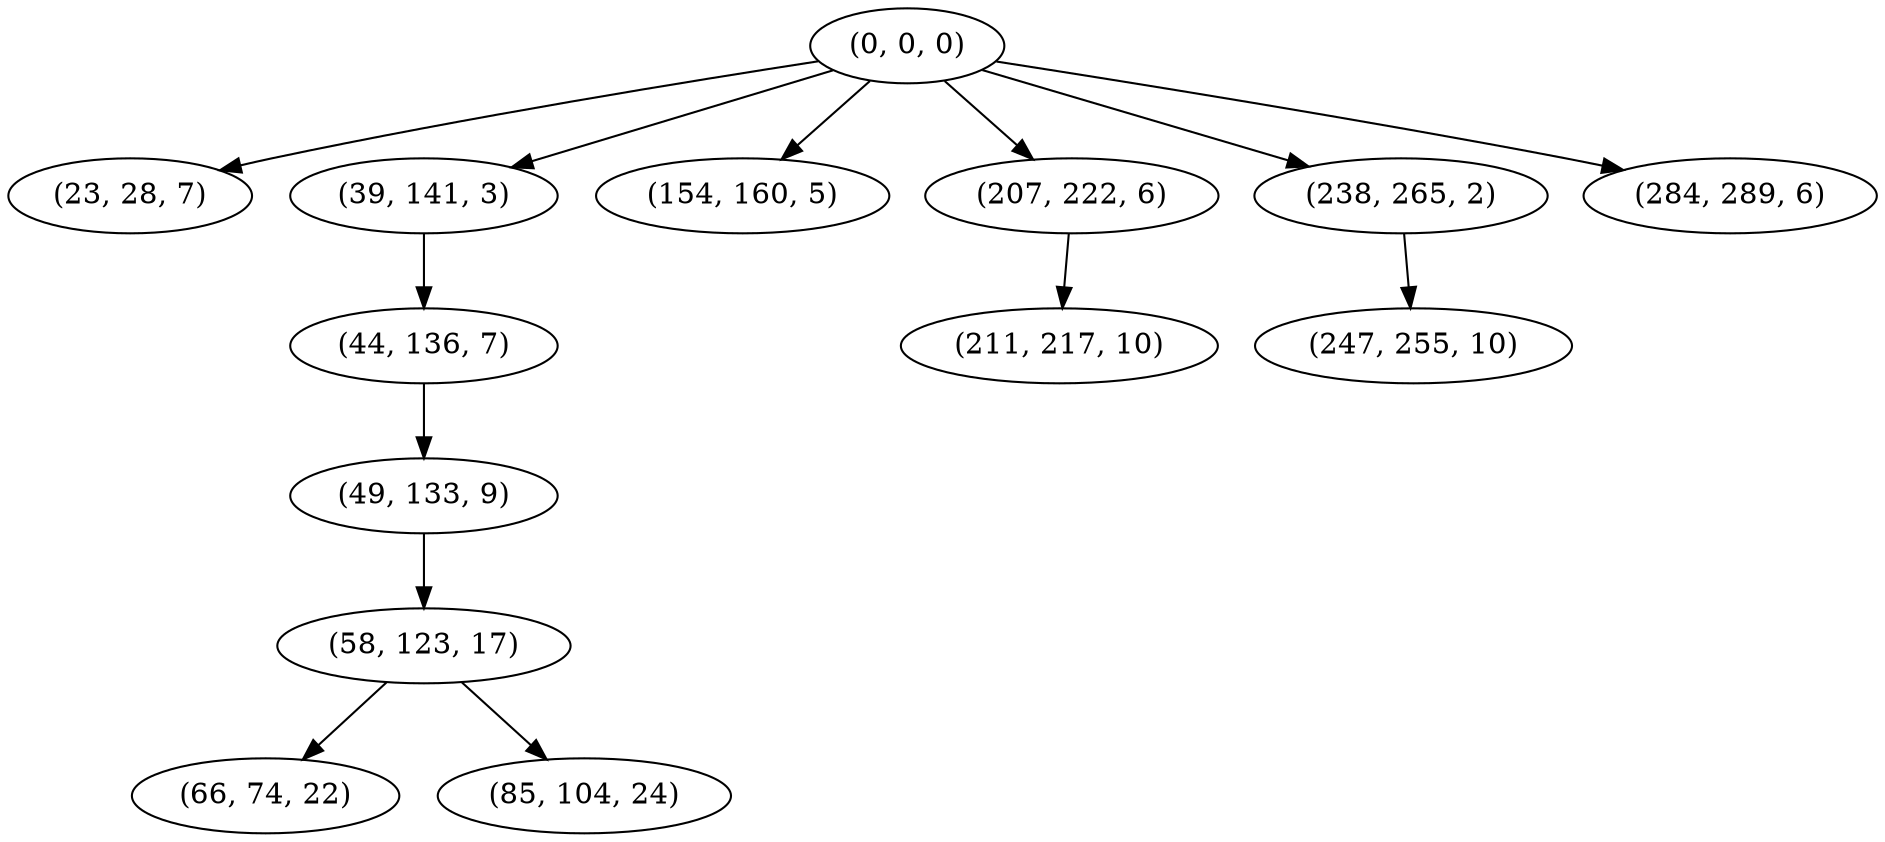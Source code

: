 digraph tree {
    "(0, 0, 0)";
    "(23, 28, 7)";
    "(39, 141, 3)";
    "(44, 136, 7)";
    "(49, 133, 9)";
    "(58, 123, 17)";
    "(66, 74, 22)";
    "(85, 104, 24)";
    "(154, 160, 5)";
    "(207, 222, 6)";
    "(211, 217, 10)";
    "(238, 265, 2)";
    "(247, 255, 10)";
    "(284, 289, 6)";
    "(0, 0, 0)" -> "(23, 28, 7)";
    "(0, 0, 0)" -> "(39, 141, 3)";
    "(0, 0, 0)" -> "(154, 160, 5)";
    "(0, 0, 0)" -> "(207, 222, 6)";
    "(0, 0, 0)" -> "(238, 265, 2)";
    "(0, 0, 0)" -> "(284, 289, 6)";
    "(39, 141, 3)" -> "(44, 136, 7)";
    "(44, 136, 7)" -> "(49, 133, 9)";
    "(49, 133, 9)" -> "(58, 123, 17)";
    "(58, 123, 17)" -> "(66, 74, 22)";
    "(58, 123, 17)" -> "(85, 104, 24)";
    "(207, 222, 6)" -> "(211, 217, 10)";
    "(238, 265, 2)" -> "(247, 255, 10)";
}
